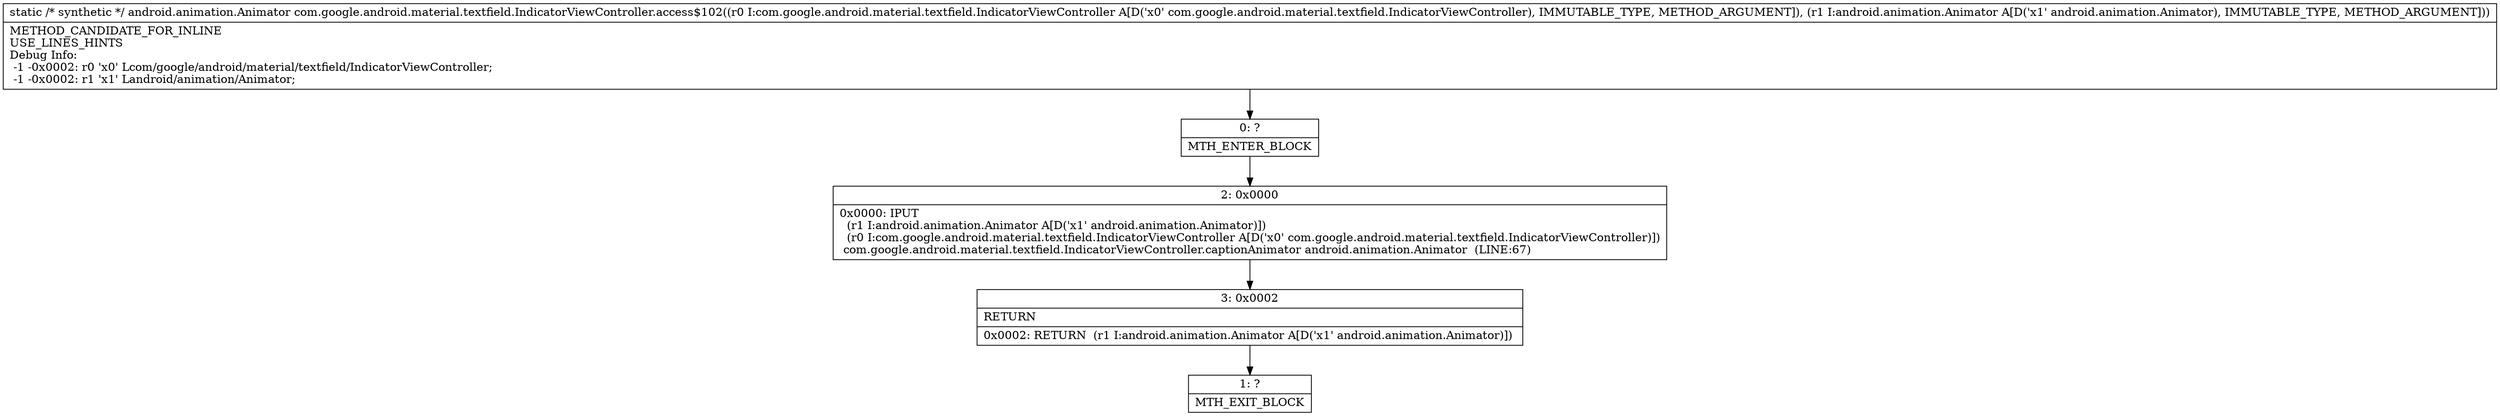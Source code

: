 digraph "CFG forcom.google.android.material.textfield.IndicatorViewController.access$102(Lcom\/google\/android\/material\/textfield\/IndicatorViewController;Landroid\/animation\/Animator;)Landroid\/animation\/Animator;" {
Node_0 [shape=record,label="{0\:\ ?|MTH_ENTER_BLOCK\l}"];
Node_2 [shape=record,label="{2\:\ 0x0000|0x0000: IPUT  \l  (r1 I:android.animation.Animator A[D('x1' android.animation.Animator)])\l  (r0 I:com.google.android.material.textfield.IndicatorViewController A[D('x0' com.google.android.material.textfield.IndicatorViewController)])\l com.google.android.material.textfield.IndicatorViewController.captionAnimator android.animation.Animator  (LINE:67)\l}"];
Node_3 [shape=record,label="{3\:\ 0x0002|RETURN\l|0x0002: RETURN  (r1 I:android.animation.Animator A[D('x1' android.animation.Animator)]) \l}"];
Node_1 [shape=record,label="{1\:\ ?|MTH_EXIT_BLOCK\l}"];
MethodNode[shape=record,label="{static \/* synthetic *\/ android.animation.Animator com.google.android.material.textfield.IndicatorViewController.access$102((r0 I:com.google.android.material.textfield.IndicatorViewController A[D('x0' com.google.android.material.textfield.IndicatorViewController), IMMUTABLE_TYPE, METHOD_ARGUMENT]), (r1 I:android.animation.Animator A[D('x1' android.animation.Animator), IMMUTABLE_TYPE, METHOD_ARGUMENT]))  | METHOD_CANDIDATE_FOR_INLINE\lUSE_LINES_HINTS\lDebug Info:\l  \-1 \-0x0002: r0 'x0' Lcom\/google\/android\/material\/textfield\/IndicatorViewController;\l  \-1 \-0x0002: r1 'x1' Landroid\/animation\/Animator;\l}"];
MethodNode -> Node_0;Node_0 -> Node_2;
Node_2 -> Node_3;
Node_3 -> Node_1;
}

